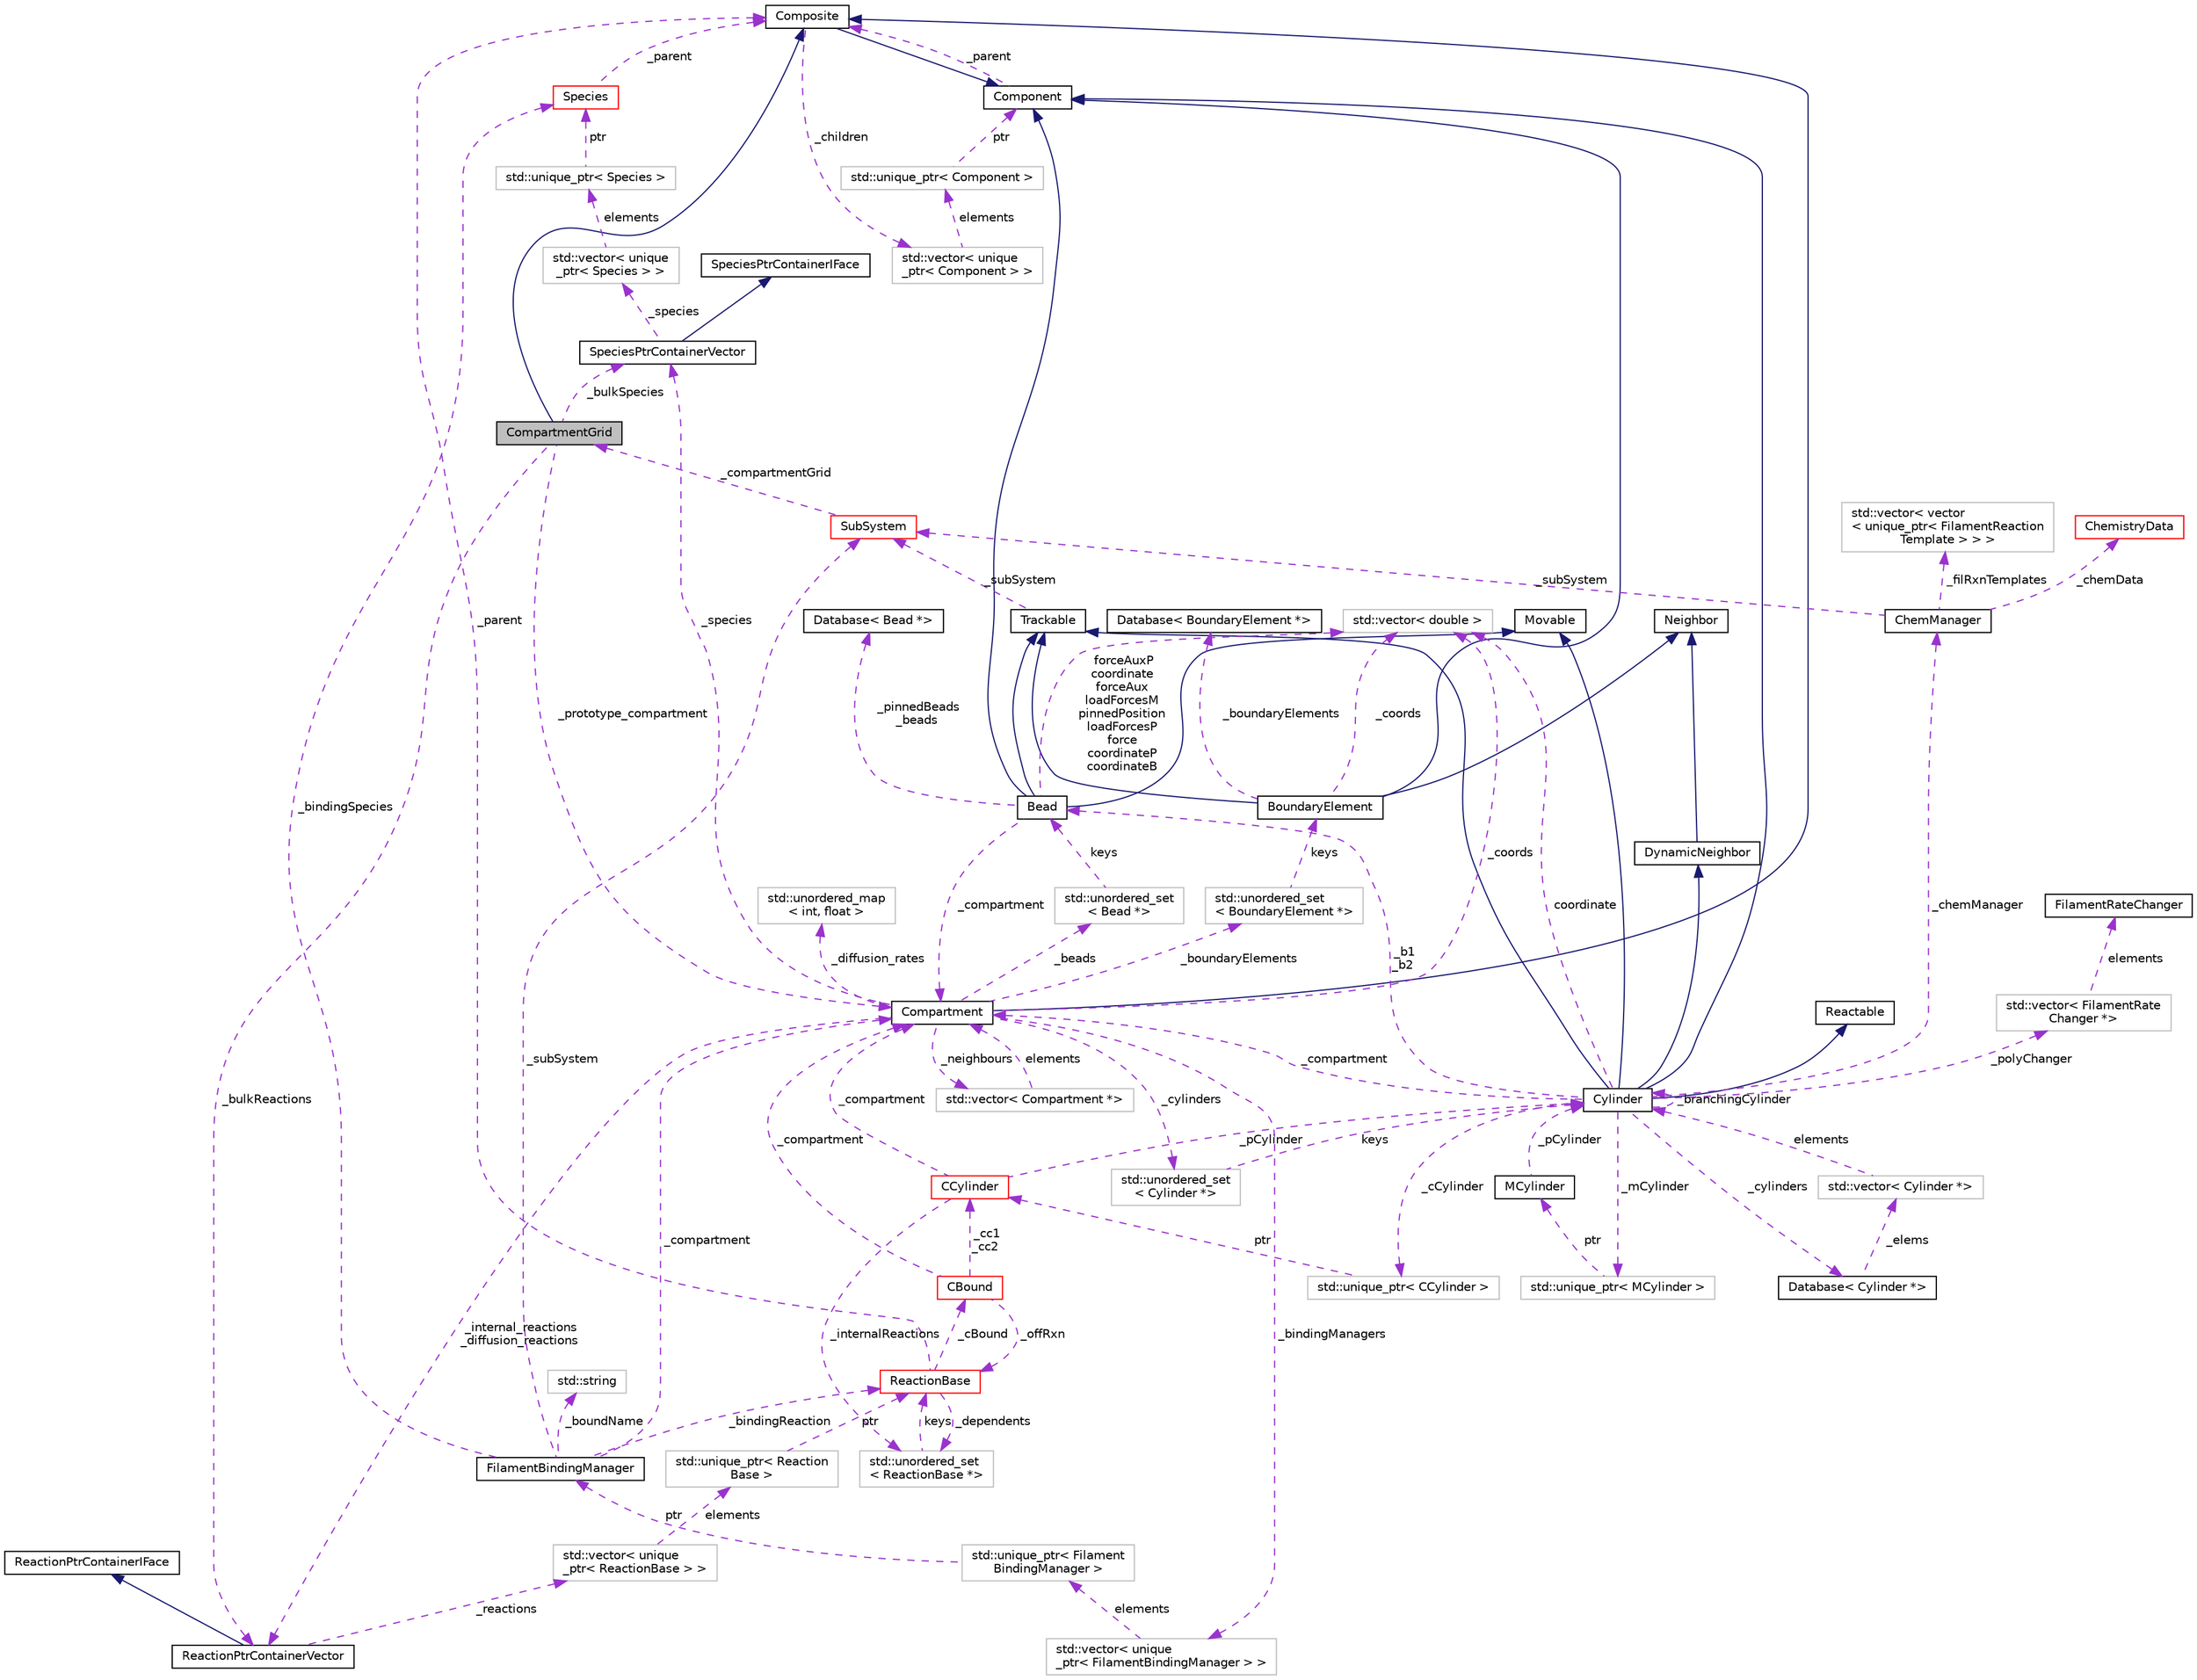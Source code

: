 digraph "CompartmentGrid"
{
 // INTERACTIVE_SVG=YES
  edge [fontname="Helvetica",fontsize="10",labelfontname="Helvetica",labelfontsize="10"];
  node [fontname="Helvetica",fontsize="10",shape=record];
  Node3 [label="CompartmentGrid",height=0.2,width=0.4,color="black", fillcolor="grey75", style="filled", fontcolor="black"];
  Node4 -> Node3 [dir="back",color="midnightblue",fontsize="10",style="solid",fontname="Helvetica"];
  Node4 [label="Composite",height=0.2,width=0.4,color="black", fillcolor="white", style="filled",URL="$classComposite.html",tooltip="The aggregating class for the Composite pattern. "];
  Node5 -> Node4 [dir="back",color="midnightblue",fontsize="10",style="solid",fontname="Helvetica"];
  Node5 [label="Component",height=0.2,width=0.4,color="black", fillcolor="white", style="filled",URL="$classComponent.html",tooltip="The base class for the Composite pattern hieararchy. "];
  Node4 -> Node5 [dir="back",color="darkorchid3",fontsize="10",style="dashed",label=" _parent" ,fontname="Helvetica"];
  Node6 -> Node4 [dir="back",color="darkorchid3",fontsize="10",style="dashed",label=" _children" ,fontname="Helvetica"];
  Node6 [label="std::vector\< unique\l_ptr\< Component \> \>",height=0.2,width=0.4,color="grey75", fillcolor="white", style="filled"];
  Node7 -> Node6 [dir="back",color="darkorchid3",fontsize="10",style="dashed",label=" elements" ,fontname="Helvetica"];
  Node7 [label="std::unique_ptr\< Component \>",height=0.2,width=0.4,color="grey75", fillcolor="white", style="filled"];
  Node5 -> Node7 [dir="back",color="darkorchid3",fontsize="10",style="dashed",label=" ptr" ,fontname="Helvetica"];
  Node8 -> Node3 [dir="back",color="darkorchid3",fontsize="10",style="dashed",label=" _prototype_compartment" ,fontname="Helvetica"];
  Node8 [label="Compartment",height=0.2,width=0.4,color="black", fillcolor="white", style="filled",URL="$classCompartment.html",tooltip="A container or holding Species and Reactions. "];
  Node4 -> Node8 [dir="back",color="midnightblue",fontsize="10",style="solid",fontname="Helvetica"];
  Node9 -> Node8 [dir="back",color="darkorchid3",fontsize="10",style="dashed",label=" _beads" ,fontname="Helvetica"];
  Node9 [label="std::unordered_set\l\< Bead *\>",height=0.2,width=0.4,color="grey75", fillcolor="white", style="filled"];
  Node10 -> Node9 [dir="back",color="darkorchid3",fontsize="10",style="dashed",label=" keys" ,fontname="Helvetica"];
  Node10 [label="Bead",height=0.2,width=0.4,color="black", fillcolor="white", style="filled",URL="$classBead.html",tooltip="Represents a single coordinate between Cylinders, and holds forces needed for mechanical equilibratio..."];
  Node5 -> Node10 [dir="back",color="midnightblue",fontsize="10",style="solid",fontname="Helvetica"];
  Node11 -> Node10 [dir="back",color="midnightblue",fontsize="10",style="solid",fontname="Helvetica"];
  Node11 [label="Trackable",height=0.2,width=0.4,color="black", fillcolor="white", style="filled",URL="$classTrackable.html",tooltip="An abstract base class for a trackable object in the SubSystem. "];
  Node12 -> Node11 [dir="back",color="darkorchid3",fontsize="10",style="dashed",label=" _subSystem" ,fontname="Helvetica"];
  Node12 [label="SubSystem",height=0.2,width=0.4,color="red", fillcolor="white", style="filled",URL="$classSubSystem.html",tooltip="Manages all Movables and Reactables. "];
  Node3 -> Node12 [dir="back",color="darkorchid3",fontsize="10",style="dashed",label=" _compartmentGrid" ,fontname="Helvetica"];
  Node14 -> Node10 [dir="back",color="midnightblue",fontsize="10",style="solid",fontname="Helvetica"];
  Node14 [label="Movable",height=0.2,width=0.4,color="black", fillcolor="white", style="filled",URL="$classMovable.html",tooltip="An abstract base class for a movable element in the SubSystem. "];
  Node8 -> Node10 [dir="back",color="darkorchid3",fontsize="10",style="dashed",label=" _compartment" ,fontname="Helvetica"];
  Node28 -> Node10 [dir="back",color="darkorchid3",fontsize="10",style="dashed",label=" _pinnedBeads\n_beads" ,fontname="Helvetica"];
  Node28 [label="Database\< Bead *\>",height=0.2,width=0.4,color="black", fillcolor="white", style="filled",URL="$classDatabase.html"];
  Node26 -> Node10 [dir="back",color="darkorchid3",fontsize="10",style="dashed",label=" forceAuxP\ncoordinate\nforceAux\nloadForcesM\npinnedPosition\nloadForcesP\nforce\ncoordinateP\ncoordinateB" ,fontname="Helvetica"];
  Node26 [label="std::vector\< double \>",height=0.2,width=0.4,color="grey75", fillcolor="white", style="filled"];
  Node29 -> Node8 [dir="back",color="darkorchid3",fontsize="10",style="dashed",label=" _neighbours" ,fontname="Helvetica"];
  Node29 [label="std::vector\< Compartment *\>",height=0.2,width=0.4,color="grey75", fillcolor="white", style="filled"];
  Node8 -> Node29 [dir="back",color="darkorchid3",fontsize="10",style="dashed",label=" elements" ,fontname="Helvetica"];
  Node30 -> Node8 [dir="back",color="darkorchid3",fontsize="10",style="dashed",label=" _cylinders" ,fontname="Helvetica"];
  Node30 [label="std::unordered_set\l\< Cylinder *\>",height=0.2,width=0.4,color="grey75", fillcolor="white", style="filled"];
  Node31 -> Node30 [dir="back",color="darkorchid3",fontsize="10",style="dashed",label=" keys" ,fontname="Helvetica"];
  Node31 [label="Cylinder",height=0.2,width=0.4,color="black", fillcolor="white", style="filled",URL="$classCylinder.html",tooltip="A container to store a MCylinder and CCylinder. "];
  Node5 -> Node31 [dir="back",color="midnightblue",fontsize="10",style="solid",fontname="Helvetica"];
  Node11 -> Node31 [dir="back",color="midnightblue",fontsize="10",style="solid",fontname="Helvetica"];
  Node14 -> Node31 [dir="back",color="midnightblue",fontsize="10",style="solid",fontname="Helvetica"];
  Node16 -> Node31 [dir="back",color="midnightblue",fontsize="10",style="solid",fontname="Helvetica"];
  Node16 [label="Reactable",height=0.2,width=0.4,color="black", fillcolor="white", style="filled",URL="$classReactable.html",tooltip="An abstract base class for a reactable element in the SubSystem. "];
  Node32 -> Node31 [dir="back",color="midnightblue",fontsize="10",style="solid",fontname="Helvetica"];
  Node32 [label="DynamicNeighbor",height=0.2,width=0.4,color="black", fillcolor="white", style="filled",URL="$classDynamicNeighbor.html",tooltip="An abstract base class for any element that can be added or removed from a NeighborList dynamically a..."];
  Node24 -> Node32 [dir="back",color="midnightblue",fontsize="10",style="solid",fontname="Helvetica"];
  Node24 [label="Neighbor",height=0.2,width=0.4,color="black", fillcolor="white", style="filled",URL="$classNeighbor.html",tooltip="An abstract base class for any element that can be added or removed from a NeighborList statically at..."];
  Node31 -> Node31 [dir="back",color="darkorchid3",fontsize="10",style="dashed",label=" _branchingCylinder" ,fontname="Helvetica"];
  Node33 -> Node31 [dir="back",color="darkorchid3",fontsize="10",style="dashed",label=" _polyChanger" ,fontname="Helvetica"];
  Node33 [label="std::vector\< FilamentRate\lChanger *\>",height=0.2,width=0.4,color="grey75", fillcolor="white", style="filled"];
  Node34 -> Node33 [dir="back",color="darkorchid3",fontsize="10",style="dashed",label=" elements" ,fontname="Helvetica"];
  Node34 [label="FilamentRateChanger",height=0.2,width=0.4,color="black", fillcolor="white", style="filled",URL="$classFilamentRateChanger.html",tooltip="Used to change Filament reaction rates based on forces in the network. "];
  Node35 -> Node31 [dir="back",color="darkorchid3",fontsize="10",style="dashed",label=" _cCylinder" ,fontname="Helvetica"];
  Node35 [label="std::unique_ptr\< CCylinder \>",height=0.2,width=0.4,color="grey75", fillcolor="white", style="filled"];
  Node36 -> Node35 [dir="back",color="darkorchid3",fontsize="10",style="dashed",label=" ptr" ,fontname="Helvetica"];
  Node36 [label="CCylinder",height=0.2,width=0.4,color="red", fillcolor="white", style="filled",URL="$classCCylinder.html",tooltip="Holds all CMonomers and Reactions associated with it. "];
  Node31 -> Node36 [dir="back",color="darkorchid3",fontsize="10",style="dashed",label=" _pCylinder" ,fontname="Helvetica"];
  Node8 -> Node36 [dir="back",color="darkorchid3",fontsize="10",style="dashed",label=" _compartment" ,fontname="Helvetica"];
  Node38 -> Node36 [dir="back",color="darkorchid3",fontsize="10",style="dashed",label=" _internalReactions" ,fontname="Helvetica"];
  Node38 [label="std::unordered_set\l\< ReactionBase *\>",height=0.2,width=0.4,color="grey75", fillcolor="white", style="filled"];
  Node39 -> Node38 [dir="back",color="darkorchid3",fontsize="10",style="dashed",label=" keys" ,fontname="Helvetica"];
  Node39 [label="ReactionBase",height=0.2,width=0.4,color="red", fillcolor="white", style="filled",URL="$classReactionBase.html",tooltip="Represents an abstract interface for simple chemical reactions of the form A + B -> C..."];
  Node4 -> Node39 [dir="back",color="darkorchid3",fontsize="10",style="dashed",label=" _parent" ,fontname="Helvetica"];
  Node38 -> Node39 [dir="back",color="darkorchid3",fontsize="10",style="dashed",label=" _dependents" ,fontname="Helvetica"];
  Node40 -> Node39 [dir="back",color="darkorchid3",fontsize="10",style="dashed",label=" _cBound" ,fontname="Helvetica"];
  Node40 [label="CBound",height=0.2,width=0.4,color="red", fillcolor="white", style="filled",URL="$classCBound.html",tooltip="Represents a chemical object that is bound to a Filament. "];
  Node36 -> Node40 [dir="back",color="darkorchid3",fontsize="10",style="dashed",label=" _cc1\n_cc2" ,fontname="Helvetica"];
  Node8 -> Node40 [dir="back",color="darkorchid3",fontsize="10",style="dashed",label=" _compartment" ,fontname="Helvetica"];
  Node39 -> Node40 [dir="back",color="darkorchid3",fontsize="10",style="dashed",label=" _offRxn" ,fontname="Helvetica"];
  Node10 -> Node31 [dir="back",color="darkorchid3",fontsize="10",style="dashed",label=" _b1\n_b2" ,fontname="Helvetica"];
  Node55 -> Node31 [dir="back",color="darkorchid3",fontsize="10",style="dashed",label=" _cylinders" ,fontname="Helvetica"];
  Node55 [label="Database\< Cylinder *\>",height=0.2,width=0.4,color="black", fillcolor="white", style="filled",URL="$classDatabase.html"];
  Node56 -> Node55 [dir="back",color="darkorchid3",fontsize="10",style="dashed",label=" _elems" ,fontname="Helvetica"];
  Node56 [label="std::vector\< Cylinder *\>",height=0.2,width=0.4,color="grey75", fillcolor="white", style="filled"];
  Node31 -> Node56 [dir="back",color="darkorchid3",fontsize="10",style="dashed",label=" elements" ,fontname="Helvetica"];
  Node8 -> Node31 [dir="back",color="darkorchid3",fontsize="10",style="dashed",label=" _compartment" ,fontname="Helvetica"];
  Node57 -> Node31 [dir="back",color="darkorchid3",fontsize="10",style="dashed",label=" _chemManager" ,fontname="Helvetica"];
  Node57 [label="ChemManager",height=0.2,width=0.4,color="black", fillcolor="white", style="filled",URL="$classChemManager.html",tooltip="For initailizing chemical reactions based on a specific system. "];
  Node58 -> Node57 [dir="back",color="darkorchid3",fontsize="10",style="dashed",label=" _filRxnTemplates" ,fontname="Helvetica"];
  Node58 [label="std::vector\< vector\l\< unique_ptr\< FilamentReaction\lTemplate \> \> \>",height=0.2,width=0.4,color="grey75", fillcolor="white", style="filled"];
  Node59 -> Node57 [dir="back",color="darkorchid3",fontsize="10",style="dashed",label=" _chemData" ,fontname="Helvetica"];
  Node59 [label="ChemistryData",height=0.2,width=0.4,color="red", fillcolor="white", style="filled",URL="$structChemistryData.html",tooltip="Struct to hold Species and Reaction information. "];
  Node12 -> Node57 [dir="back",color="darkorchid3",fontsize="10",style="dashed",label=" _subSystem" ,fontname="Helvetica"];
  Node71 -> Node31 [dir="back",color="darkorchid3",fontsize="10",style="dashed",label=" _mCylinder" ,fontname="Helvetica"];
  Node71 [label="std::unique_ptr\< MCylinder \>",height=0.2,width=0.4,color="grey75", fillcolor="white", style="filled"];
  Node72 -> Node71 [dir="back",color="darkorchid3",fontsize="10",style="dashed",label=" ptr" ,fontname="Helvetica"];
  Node72 [label="MCylinder",height=0.2,width=0.4,color="black", fillcolor="white", style="filled",URL="$classMCylinder.html",tooltip="Used to hold mechanical properties of a Cylinder. "];
  Node31 -> Node72 [dir="back",color="darkorchid3",fontsize="10",style="dashed",label=" _pCylinder" ,fontname="Helvetica"];
  Node26 -> Node31 [dir="back",color="darkorchid3",fontsize="10",style="dashed",label=" coordinate" ,fontname="Helvetica"];
  Node73 -> Node8 [dir="back",color="darkorchid3",fontsize="10",style="dashed",label=" _boundaryElements" ,fontname="Helvetica"];
  Node73 [label="std::unordered_set\l\< BoundaryElement *\>",height=0.2,width=0.4,color="grey75", fillcolor="white", style="filled"];
  Node23 -> Node73 [dir="back",color="darkorchid3",fontsize="10",style="dashed",label=" keys" ,fontname="Helvetica"];
  Node23 [label="BoundaryElement",height=0.2,width=0.4,color="black", fillcolor="white", style="filled",URL="$classBoundaryElement.html",tooltip="Represents an element of a BoundarySurface. "];
  Node5 -> Node23 [dir="back",color="midnightblue",fontsize="10",style="solid",fontname="Helvetica"];
  Node11 -> Node23 [dir="back",color="midnightblue",fontsize="10",style="solid",fontname="Helvetica"];
  Node24 -> Node23 [dir="back",color="midnightblue",fontsize="10",style="solid",fontname="Helvetica"];
  Node25 -> Node23 [dir="back",color="darkorchid3",fontsize="10",style="dashed",label=" _boundaryElements" ,fontname="Helvetica"];
  Node25 [label="Database\< BoundaryElement *\>",height=0.2,width=0.4,color="black", fillcolor="white", style="filled",URL="$classDatabase.html"];
  Node26 -> Node23 [dir="back",color="darkorchid3",fontsize="10",style="dashed",label=" _coords" ,fontname="Helvetica"];
  Node74 -> Node8 [dir="back",color="darkorchid3",fontsize="10",style="dashed",label=" _internal_reactions\n_diffusion_reactions" ,fontname="Helvetica"];
  Node74 [label="ReactionPtrContainerVector",height=0.2,width=0.4,color="black", fillcolor="white", style="filled",URL="$classReactionPtrContainerVector.html",tooltip="A concrete class implementing the ReactionPtrContainerIFace, using vector<unique_ptr<ReactionBase>> a..."];
  Node75 -> Node74 [dir="back",color="midnightblue",fontsize="10",style="solid",fontname="Helvetica"];
  Node75 [label="ReactionPtrContainerIFace",height=0.2,width=0.4,color="black", fillcolor="white", style="filled",URL="$classReactionPtrContainerIFace.html",tooltip="An abstract interface for a container of pointers to reaction objects. "];
  Node76 -> Node74 [dir="back",color="darkorchid3",fontsize="10",style="dashed",label=" _reactions" ,fontname="Helvetica"];
  Node76 [label="std::vector\< unique\l_ptr\< ReactionBase \> \>",height=0.2,width=0.4,color="grey75", fillcolor="white", style="filled"];
  Node77 -> Node76 [dir="back",color="darkorchid3",fontsize="10",style="dashed",label=" elements" ,fontname="Helvetica"];
  Node77 [label="std::unique_ptr\< Reaction\lBase \>",height=0.2,width=0.4,color="grey75", fillcolor="white", style="filled"];
  Node39 -> Node77 [dir="back",color="darkorchid3",fontsize="10",style="dashed",label=" ptr" ,fontname="Helvetica"];
  Node78 -> Node8 [dir="back",color="darkorchid3",fontsize="10",style="dashed",label=" _diffusion_rates" ,fontname="Helvetica"];
  Node78 [label="std::unordered_map\l\< int, float \>",height=0.2,width=0.4,color="grey75", fillcolor="white", style="filled"];
  Node26 -> Node8 [dir="back",color="darkorchid3",fontsize="10",style="dashed",label=" _coords" ,fontname="Helvetica"];
  Node79 -> Node8 [dir="back",color="darkorchid3",fontsize="10",style="dashed",label=" _bindingManagers" ,fontname="Helvetica"];
  Node79 [label="std::vector\< unique\l_ptr\< FilamentBindingManager \> \>",height=0.2,width=0.4,color="grey75", fillcolor="white", style="filled"];
  Node80 -> Node79 [dir="back",color="darkorchid3",fontsize="10",style="dashed",label=" elements" ,fontname="Helvetica"];
  Node80 [label="std::unique_ptr\< Filament\lBindingManager \>",height=0.2,width=0.4,color="grey75", fillcolor="white", style="filled"];
  Node81 -> Node80 [dir="back",color="darkorchid3",fontsize="10",style="dashed",label=" ptr" ,fontname="Helvetica"];
  Node81 [label="FilamentBindingManager",height=0.2,width=0.4,color="black", fillcolor="white", style="filled",URL="$classFilamentBindingManager.html",tooltip="To store and manage binding reactions. "];
  Node8 -> Node81 [dir="back",color="darkorchid3",fontsize="10",style="dashed",label=" _compartment" ,fontname="Helvetica"];
  Node64 -> Node81 [dir="back",color="darkorchid3",fontsize="10",style="dashed",label=" _boundName" ,fontname="Helvetica"];
  Node64 [label="std::string",height=0.2,width=0.4,color="grey75", fillcolor="white", style="filled",tooltip="STL class. "];
  Node12 -> Node81 [dir="back",color="darkorchid3",fontsize="10",style="dashed",label=" _subSystem" ,fontname="Helvetica"];
  Node39 -> Node81 [dir="back",color="darkorchid3",fontsize="10",style="dashed",label=" _bindingReaction" ,fontname="Helvetica"];
  Node42 -> Node81 [dir="back",color="darkorchid3",fontsize="10",style="dashed",label=" _bindingSpecies" ,fontname="Helvetica"];
  Node42 [label="Species",height=0.2,width=0.4,color="red", fillcolor="white", style="filled",URL="$classSpecies.html",tooltip="Represents chemical molecules, tracks their copy number and can be used in Reactions. "];
  Node4 -> Node42 [dir="back",color="darkorchid3",fontsize="10",style="dashed",label=" _parent" ,fontname="Helvetica"];
  Node82 -> Node8 [dir="back",color="darkorchid3",fontsize="10",style="dashed",label=" _species" ,fontname="Helvetica"];
  Node82 [label="SpeciesPtrContainerVector",height=0.2,width=0.4,color="black", fillcolor="white", style="filled",URL="$classSpeciesPtrContainerVector.html",tooltip="A concrete class implementing the SpeciesPtrContainerIFace, using vector<unique_ptr<Species>> as the ..."];
  Node83 -> Node82 [dir="back",color="midnightblue",fontsize="10",style="solid",fontname="Helvetica"];
  Node83 [label="SpeciesPtrContainerIFace",height=0.2,width=0.4,color="black", fillcolor="white", style="filled",URL="$classSpeciesPtrContainerIFace.html",tooltip="An abstract interface for a container of pointers to Species objects. "];
  Node84 -> Node82 [dir="back",color="darkorchid3",fontsize="10",style="dashed",label=" _species" ,fontname="Helvetica"];
  Node84 [label="std::vector\< unique\l_ptr\< Species \> \>",height=0.2,width=0.4,color="grey75", fillcolor="white", style="filled"];
  Node85 -> Node84 [dir="back",color="darkorchid3",fontsize="10",style="dashed",label=" elements" ,fontname="Helvetica"];
  Node85 [label="std::unique_ptr\< Species \>",height=0.2,width=0.4,color="grey75", fillcolor="white", style="filled"];
  Node42 -> Node85 [dir="back",color="darkorchid3",fontsize="10",style="dashed",label=" ptr" ,fontname="Helvetica"];
  Node74 -> Node3 [dir="back",color="darkorchid3",fontsize="10",style="dashed",label=" _bulkReactions" ,fontname="Helvetica"];
  Node82 -> Node3 [dir="back",color="darkorchid3",fontsize="10",style="dashed",label=" _bulkSpecies" ,fontname="Helvetica"];
}
